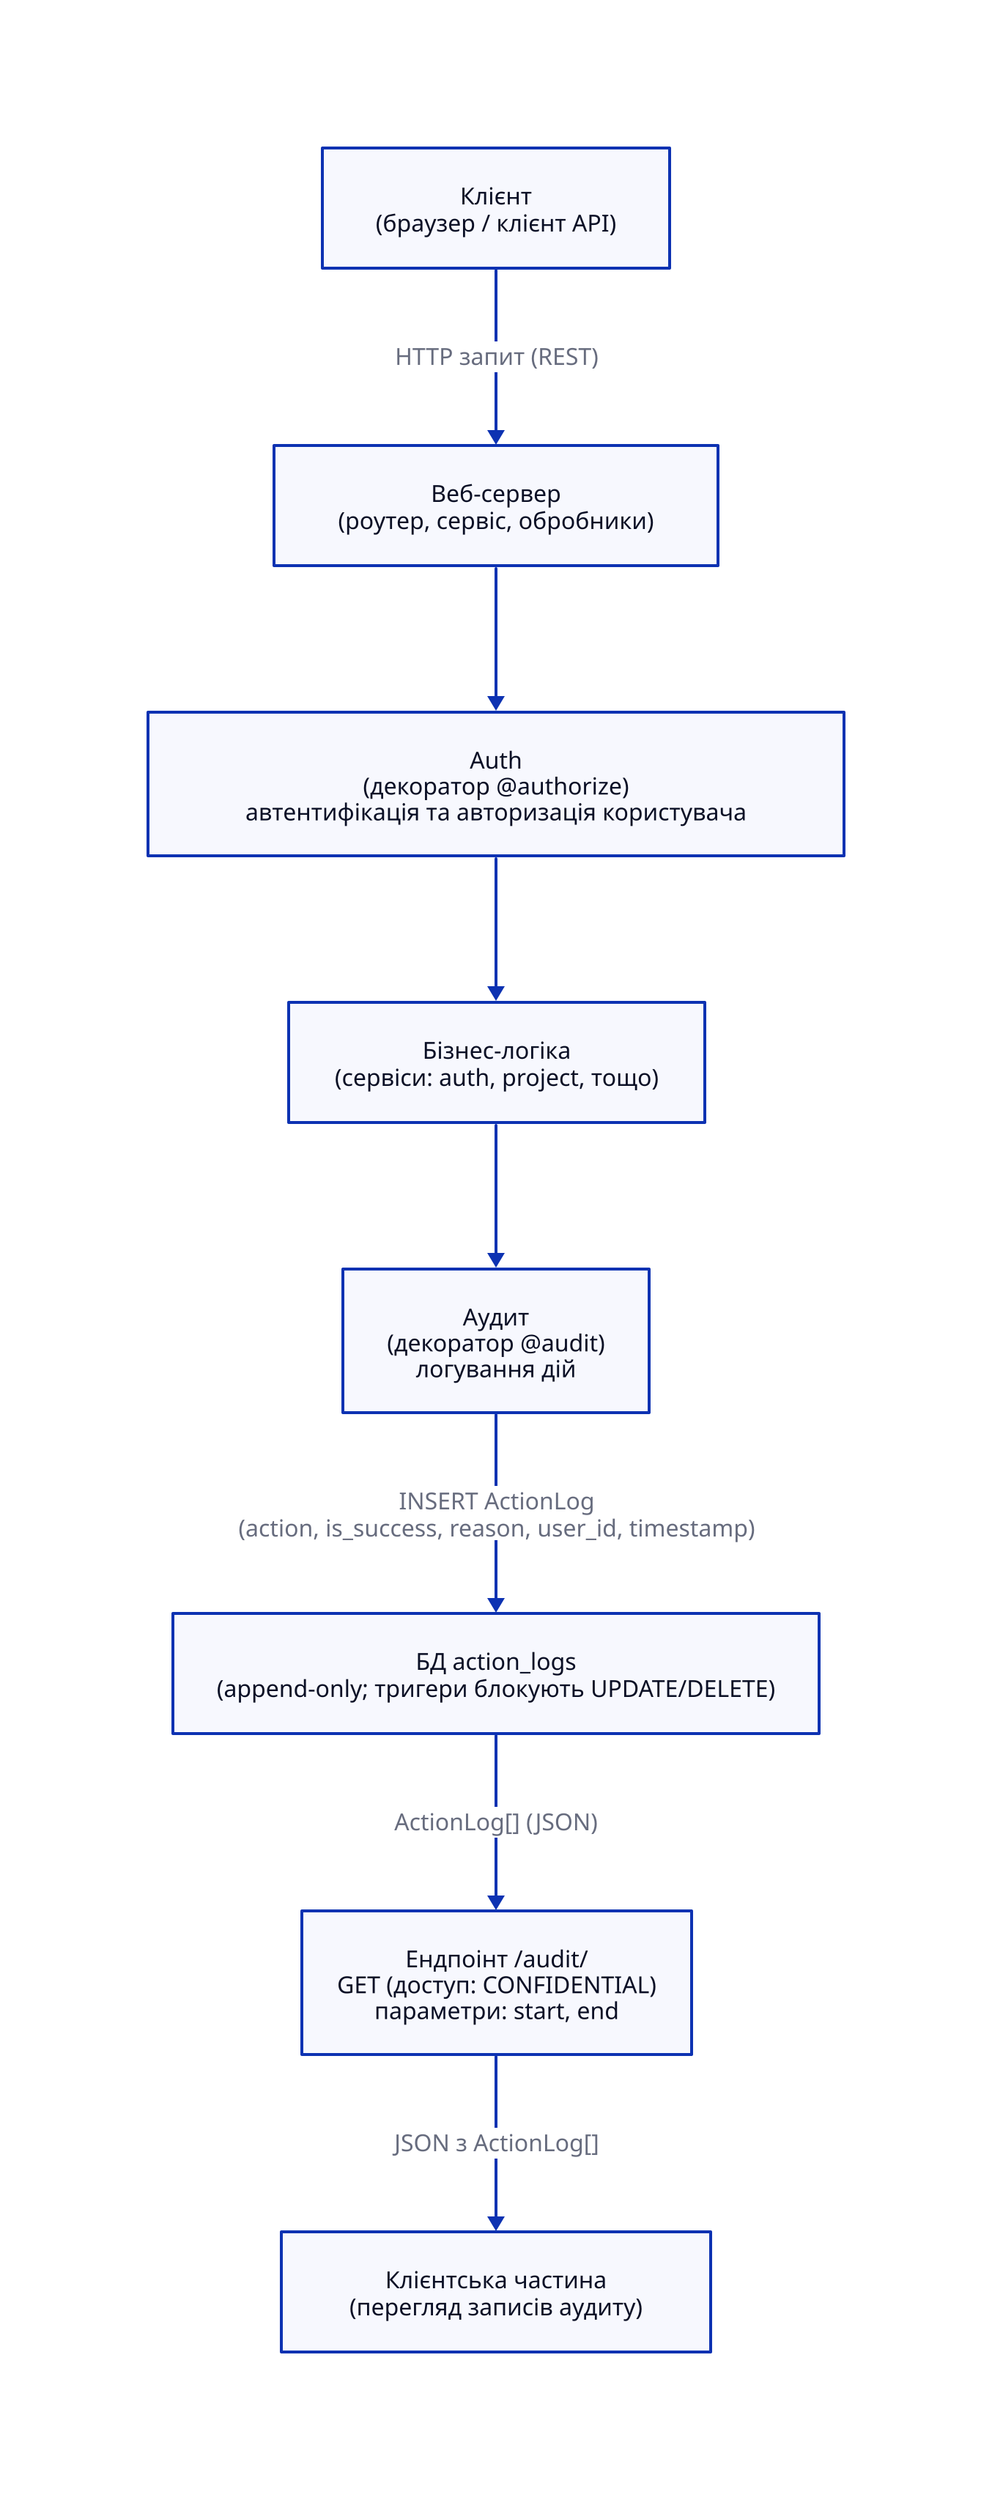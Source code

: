 Клієнт: "Клієнт\n(браузер / клієнт API)"
ВебСервер: "Веб‑сервер\n(роутер, сервіс, обробники)"
ДекораторАус: "Auth\n(декоратор @authorize)\nавтентифікація та авторизація користувача"
ДекораторАудиту: "Аудит\n(декоратор @audit)\nлогування дій"
БізнесЛогіка: "Бізнес‑логіка\n(сервіси: auth, project, тощо)"
Postgres: "БД action_logs\n(append-only; тригери блокують UPDATE/DELETE)"
ЕндпоінтАудиту: "Ендпоінт /audit/\nGET (доступ: CONFIDENTIAL)\nпараметри: start, end"
UI: "Клієнтська частина\n(перегляд записів аудиту)"

Клієнт -> ВебСервер: "HTTP запит (REST)"
ВебСервер -> ДекораторАус
ДекораторАус -> БізнесЛогіка
БізнесЛогіка -> ДекораторАудиту
ДекораторАудиту -> Postgres: "INSERT ActionLog\n(action, is_success, reason, user_id, timestamp)"

Postgres -> ЕндпоінтАудиту: "ActionLog[] (JSON)"

ЕндпоінтАудиту -> UI: "JSON з ActionLog[]"

